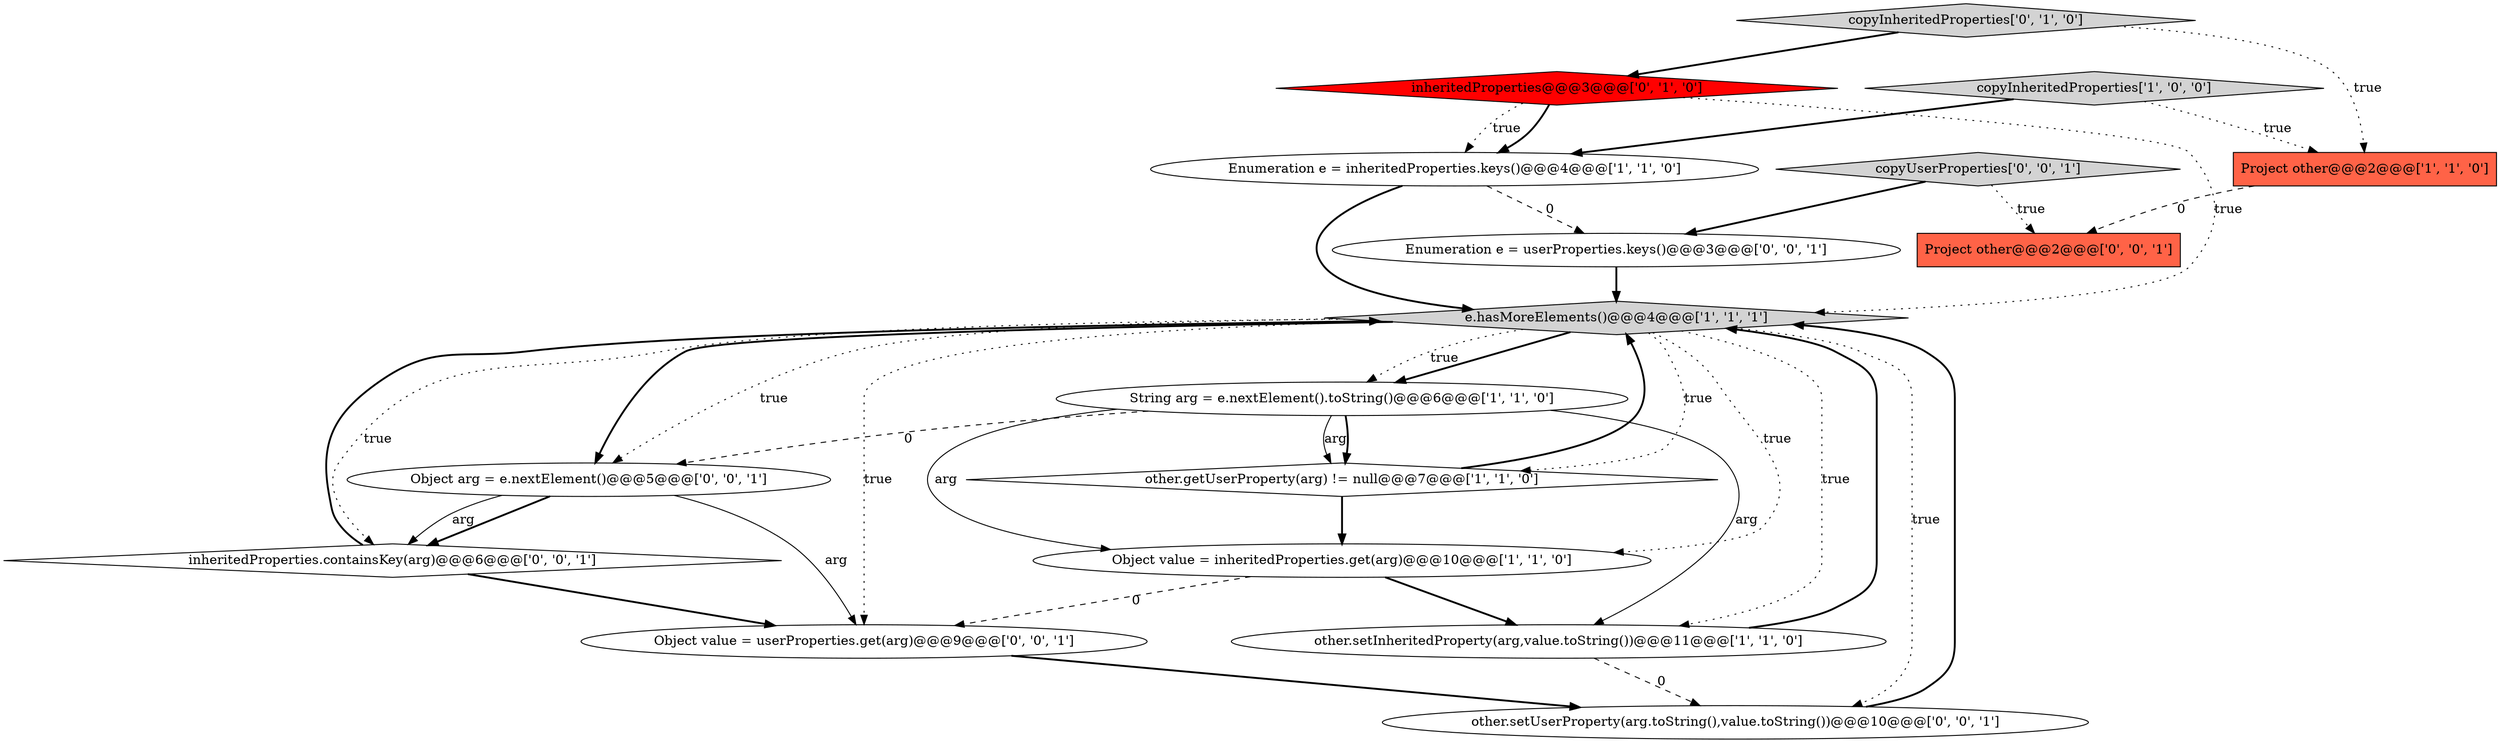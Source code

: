 digraph {
0 [style = filled, label = "Enumeration e = inheritedProperties.keys()@@@4@@@['1', '1', '0']", fillcolor = white, shape = ellipse image = "AAA0AAABBB1BBB"];
8 [style = filled, label = "inheritedProperties@@@3@@@['0', '1', '0']", fillcolor = red, shape = diamond image = "AAA1AAABBB2BBB"];
5 [style = filled, label = "copyInheritedProperties['1', '0', '0']", fillcolor = lightgray, shape = diamond image = "AAA0AAABBB1BBB"];
13 [style = filled, label = "Enumeration e = userProperties.keys()@@@3@@@['0', '0', '1']", fillcolor = white, shape = ellipse image = "AAA0AAABBB3BBB"];
9 [style = filled, label = "copyInheritedProperties['0', '1', '0']", fillcolor = lightgray, shape = diamond image = "AAA0AAABBB2BBB"];
7 [style = filled, label = "other.getUserProperty(arg) != null@@@7@@@['1', '1', '0']", fillcolor = white, shape = diamond image = "AAA0AAABBB1BBB"];
10 [style = filled, label = "inheritedProperties.containsKey(arg)@@@6@@@['0', '0', '1']", fillcolor = white, shape = diamond image = "AAA0AAABBB3BBB"];
14 [style = filled, label = "Object arg = e.nextElement()@@@5@@@['0', '0', '1']", fillcolor = white, shape = ellipse image = "AAA0AAABBB3BBB"];
16 [style = filled, label = "Object value = userProperties.get(arg)@@@9@@@['0', '0', '1']", fillcolor = white, shape = ellipse image = "AAA0AAABBB3BBB"];
2 [style = filled, label = "Object value = inheritedProperties.get(arg)@@@10@@@['1', '1', '0']", fillcolor = white, shape = ellipse image = "AAA0AAABBB1BBB"];
4 [style = filled, label = "other.setInheritedProperty(arg,value.toString())@@@11@@@['1', '1', '0']", fillcolor = white, shape = ellipse image = "AAA0AAABBB1BBB"];
1 [style = filled, label = "Project other@@@2@@@['1', '1', '0']", fillcolor = tomato, shape = box image = "AAA0AAABBB1BBB"];
6 [style = filled, label = "String arg = e.nextElement().toString()@@@6@@@['1', '1', '0']", fillcolor = white, shape = ellipse image = "AAA0AAABBB1BBB"];
12 [style = filled, label = "copyUserProperties['0', '0', '1']", fillcolor = lightgray, shape = diamond image = "AAA0AAABBB3BBB"];
11 [style = filled, label = "Project other@@@2@@@['0', '0', '1']", fillcolor = tomato, shape = box image = "AAA0AAABBB3BBB"];
3 [style = filled, label = "e.hasMoreElements()@@@4@@@['1', '1', '1']", fillcolor = lightgray, shape = diamond image = "AAA0AAABBB1BBB"];
15 [style = filled, label = "other.setUserProperty(arg.toString(),value.toString())@@@10@@@['0', '0', '1']", fillcolor = white, shape = ellipse image = "AAA0AAABBB3BBB"];
0->3 [style = bold, label=""];
16->15 [style = bold, label=""];
4->3 [style = bold, label=""];
6->7 [style = solid, label="arg"];
3->7 [style = dotted, label="true"];
6->2 [style = solid, label="arg"];
5->1 [style = dotted, label="true"];
3->14 [style = bold, label=""];
3->10 [style = dotted, label="true"];
14->10 [style = bold, label=""];
3->4 [style = dotted, label="true"];
3->6 [style = bold, label=""];
10->3 [style = bold, label=""];
14->10 [style = solid, label="arg"];
6->14 [style = dashed, label="0"];
3->6 [style = dotted, label="true"];
9->8 [style = bold, label=""];
15->3 [style = bold, label=""];
2->4 [style = bold, label=""];
8->3 [style = dotted, label="true"];
7->3 [style = bold, label=""];
3->14 [style = dotted, label="true"];
6->4 [style = solid, label="arg"];
12->11 [style = dotted, label="true"];
8->0 [style = bold, label=""];
12->13 [style = bold, label=""];
13->3 [style = bold, label=""];
5->0 [style = bold, label=""];
10->16 [style = bold, label=""];
7->2 [style = bold, label=""];
1->11 [style = dashed, label="0"];
2->16 [style = dashed, label="0"];
4->15 [style = dashed, label="0"];
3->15 [style = dotted, label="true"];
0->13 [style = dashed, label="0"];
9->1 [style = dotted, label="true"];
8->0 [style = dotted, label="true"];
6->7 [style = bold, label=""];
3->16 [style = dotted, label="true"];
14->16 [style = solid, label="arg"];
3->2 [style = dotted, label="true"];
}
